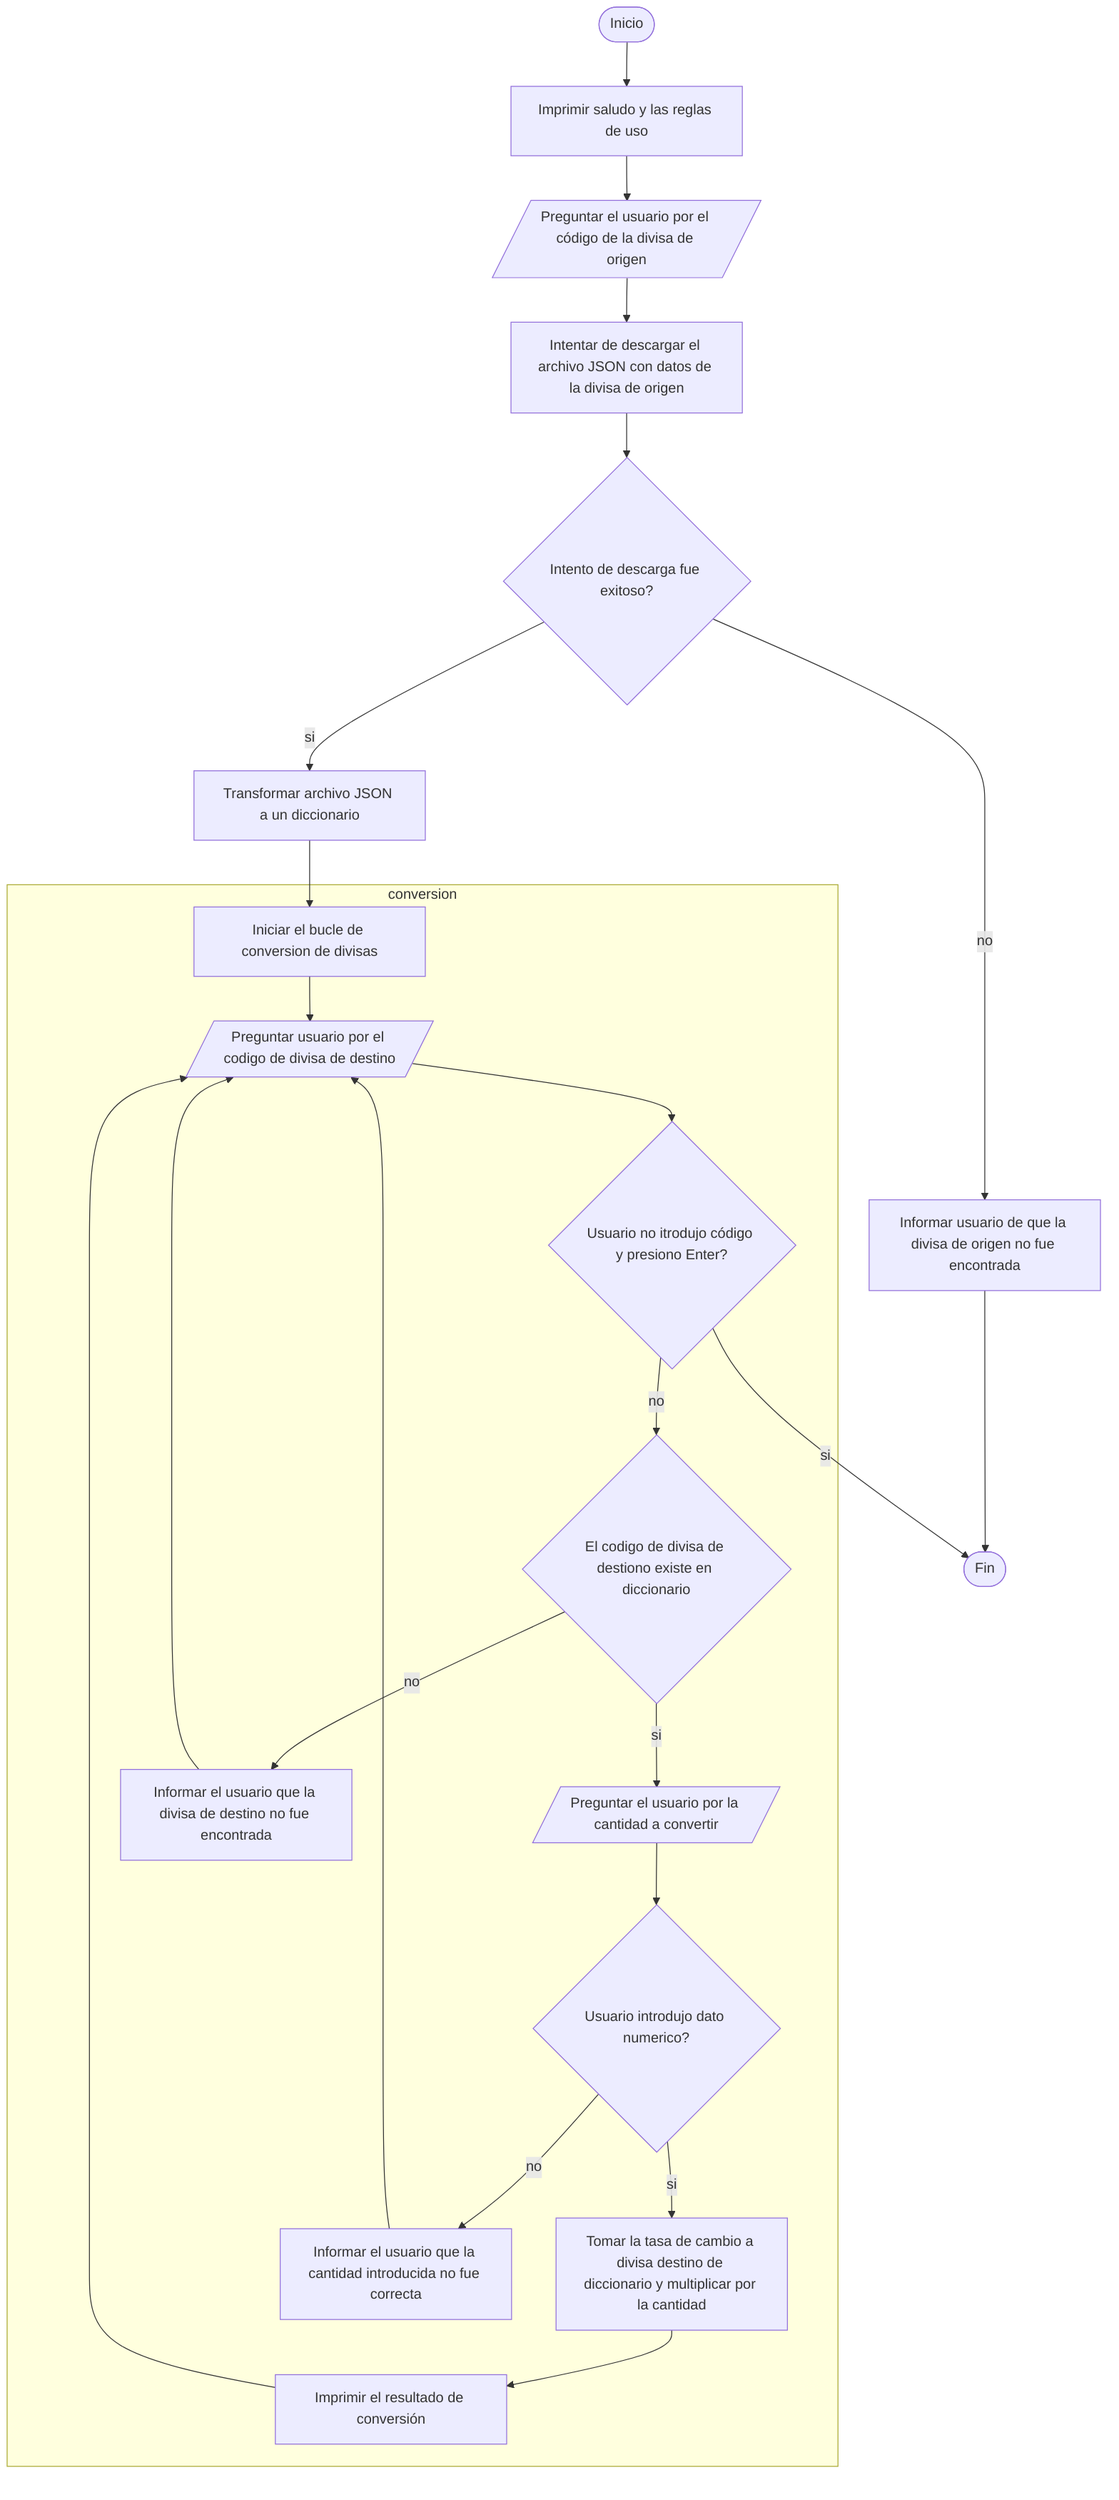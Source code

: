 flowchart TD

A([Inicio]) --> B
B[Imprimir saludo y las reglas de uso] --> C
C[/Preguntar el usuario por el código de la divisa de origen/] --> D
D[Intentar de descargar el archivo JSON con datos de la divisa de origen] --> E
E{Intento de descarga fue exitoso?} -- si --> F
E -- no --> G
G[Informar usuario de que la divisa de origen no fue encontrada] --> Z

F[Transformar archivo JSON a un diccionario] --> H

subgraph conversion
H[Iniciar el bucle de conversion de divisas] --> I
I[/Preguntar usuario por el codigo de divisa de destino/] --> J
J{Usuario no itrodujo código y presiono Enter?} -- no --> K
K{El codigo de divisa de destiono existe en diccionario} -- si --> L
K -- no --> M
M[Informar el usuario que la divisa de destino no fue encontrada] --> I

L[/Preguntar el usuario por la cantidad a convertir/] --> N
N{Usuario introdujo dato numerico?} -- si --> O
N -- no --> P
P[Informar el usuario que la cantidad introducida no fue correcta] --> I

O[Tomar la tasa de cambio a divisa destino de diccionario y multiplicar por la cantidad] --> Q
Q[Imprimir el resultado de conversión] --> I
end

J -- si --> Z

Z([Fin])